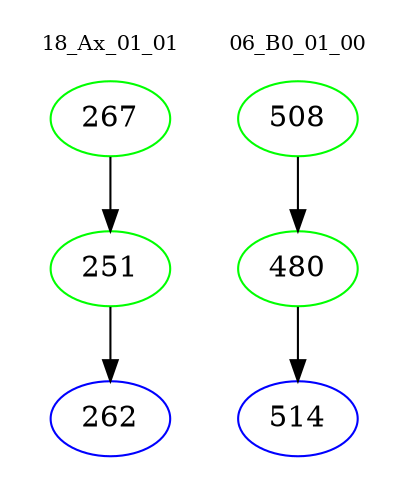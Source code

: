 digraph{
subgraph cluster_0 {
color = white
label = "18_Ax_01_01";
fontsize=10;
T0_267 [label="267", color="green"]
T0_267 -> T0_251 [color="black"]
T0_251 [label="251", color="green"]
T0_251 -> T0_262 [color="black"]
T0_262 [label="262", color="blue"]
}
subgraph cluster_1 {
color = white
label = "06_B0_01_00";
fontsize=10;
T1_508 [label="508", color="green"]
T1_508 -> T1_480 [color="black"]
T1_480 [label="480", color="green"]
T1_480 -> T1_514 [color="black"]
T1_514 [label="514", color="blue"]
}
}
